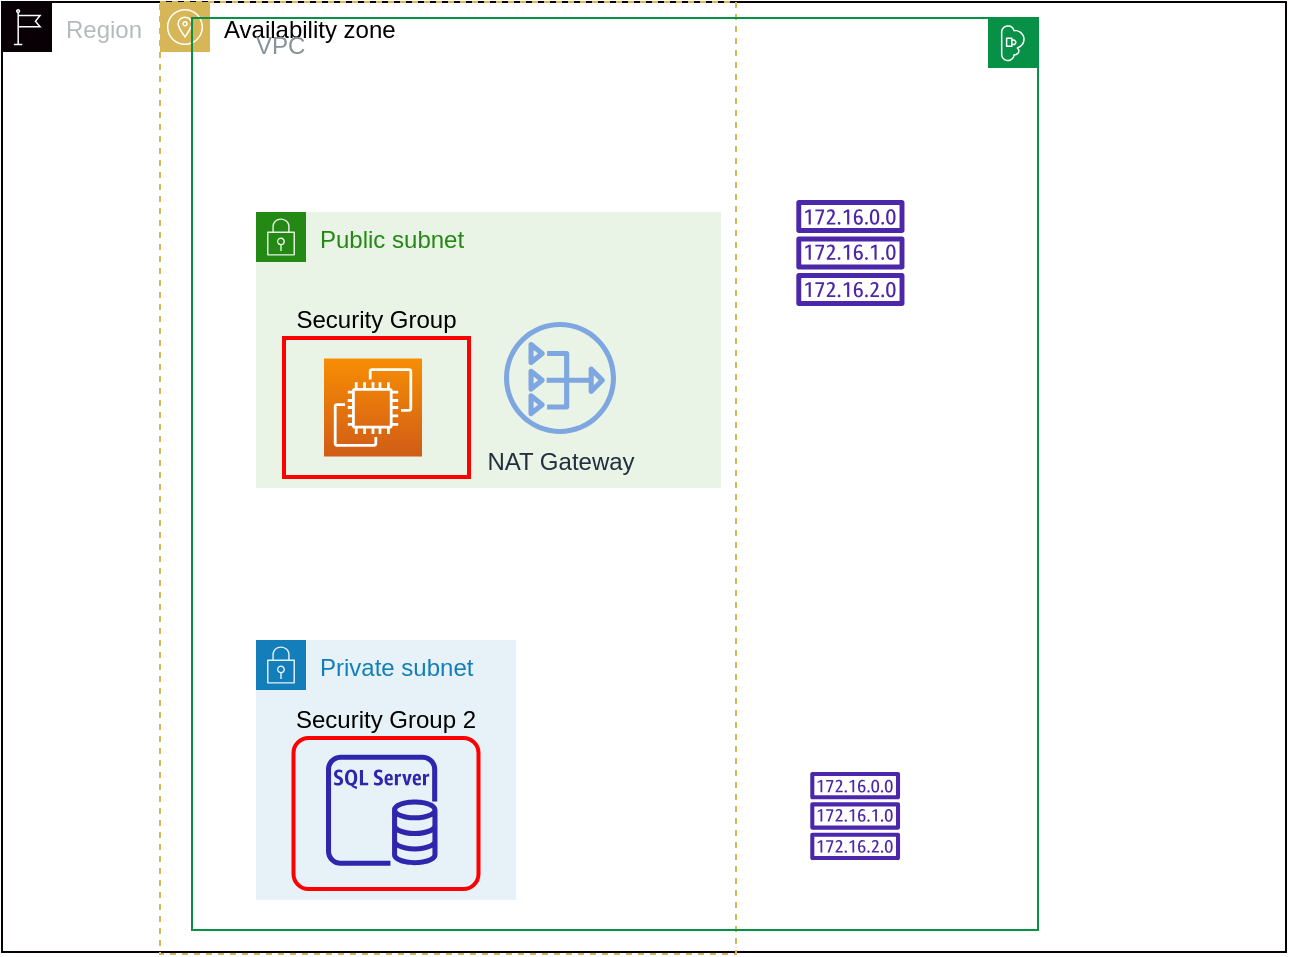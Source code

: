 <mxfile version="21.7.2" type="github">
  <diagram name="Page-1" id="23wKV3Itt1B5vnBq9J-e">
    <mxGraphModel dx="1050" dy="613" grid="0" gridSize="10" guides="1" tooltips="1" connect="1" arrows="1" fold="1" page="1" pageScale="1" pageWidth="827" pageHeight="1169" math="0" shadow="0">
      <root>
        <mxCell id="0" />
        <mxCell id="1" parent="0" />
        <mxCell id="odFcbNiQSNSd-G-V2YWc-1" value="Region" style="sketch=0;outlineConnect=0;gradientColor=none;html=1;whiteSpace=wrap;fontSize=12;fontStyle=0;shape=mxgraph.aws4.group;grIcon=mxgraph.aws4.group_region;strokeColor=#080004;fillColor=none;verticalAlign=top;align=left;spacingLeft=30;fontColor=#B6BABF;" parent="1" vertex="1">
          <mxGeometry x="92" y="71" width="642" height="475" as="geometry" />
        </mxCell>
        <mxCell id="odFcbNiQSNSd-G-V2YWc-2" value="Availability zone" style="sketch=0;outlineConnect=0;html=1;whiteSpace=wrap;fontSize=12;fontStyle=0;shape=mxgraph.aws4.group;grIcon=mxgraph.aws4.group_availability_zone;strokeColor=#d6b656;fillColor=none;verticalAlign=top;align=left;spacingLeft=30;dashed=1;" parent="1" vertex="1">
          <mxGeometry x="171" y="71" width="288" height="476" as="geometry" />
        </mxCell>
        <mxCell id="odFcbNiQSNSd-G-V2YWc-3" value="VPC" style="sketch=0;outlineConnect=0;gradientColor=none;html=1;whiteSpace=wrap;fontSize=12;fontStyle=0;shape=mxgraph.aws4.group;grIcon=mxgraph.aws4.group_vpc;strokeColor=#069147;fillColor=none;verticalAlign=top;align=left;spacingLeft=30;fontColor=#879196;direction=south;" parent="1" vertex="1">
          <mxGeometry x="187" y="79" width="423" height="456" as="geometry" />
        </mxCell>
        <mxCell id="odFcbNiQSNSd-G-V2YWc-4" value="Private subnet" style="points=[[0,0],[0.25,0],[0.5,0],[0.75,0],[1,0],[1,0.25],[1,0.5],[1,0.75],[1,1],[0.75,1],[0.5,1],[0.25,1],[0,1],[0,0.75],[0,0.5],[0,0.25]];outlineConnect=0;gradientColor=none;html=1;whiteSpace=wrap;fontSize=12;fontStyle=0;container=1;pointerEvents=0;collapsible=0;recursiveResize=0;shape=mxgraph.aws4.group;grIcon=mxgraph.aws4.group_security_group;grStroke=0;strokeColor=#147EBA;fillColor=#E6F2F8;verticalAlign=top;align=left;spacingLeft=30;fontColor=#147EBA;dashed=0;" parent="1" vertex="1">
          <mxGeometry x="219" y="390" width="130" height="130" as="geometry" />
        </mxCell>
        <mxCell id="odFcbNiQSNSd-G-V2YWc-7" value="Security Group 2" style="rounded=1;arcSize=10;strokeColor=#ff0000;fillColor=none;gradientColor=none;strokeWidth=2;labelPosition=center;verticalLabelPosition=top;align=center;verticalAlign=bottom;" parent="odFcbNiQSNSd-G-V2YWc-4" vertex="1">
          <mxGeometry x="18.75" y="49" width="92.5" height="75.5" as="geometry" />
        </mxCell>
        <mxCell id="odFcbNiQSNSd-G-V2YWc-10" value="" style="sketch=0;outlineConnect=0;fontColor=#232F3E;gradientColor=none;fillColor=#2E27AD;strokeColor=none;dashed=0;verticalLabelPosition=bottom;verticalAlign=top;align=center;html=1;fontSize=12;fontStyle=0;aspect=fixed;pointerEvents=1;shape=mxgraph.aws4.rds_sql_server_instance;" parent="odFcbNiQSNSd-G-V2YWc-4" vertex="1">
          <mxGeometry x="35" y="57.25" width="55.75" height="55.75" as="geometry" />
        </mxCell>
        <mxCell id="odFcbNiQSNSd-G-V2YWc-5" value="Public subnet" style="points=[[0,0],[0.25,0],[0.5,0],[0.75,0],[1,0],[1,0.25],[1,0.5],[1,0.75],[1,1],[0.75,1],[0.5,1],[0.25,1],[0,1],[0,0.75],[0,0.5],[0,0.25]];outlineConnect=0;gradientColor=none;html=1;whiteSpace=wrap;fontSize=12;fontStyle=0;container=1;pointerEvents=0;collapsible=0;recursiveResize=0;shape=mxgraph.aws4.group;grIcon=mxgraph.aws4.group_security_group;grStroke=0;strokeColor=#248814;fillColor=#E9F3E6;verticalAlign=top;align=left;spacingLeft=30;fontColor=#248814;dashed=0;" parent="1" vertex="1">
          <mxGeometry x="219" y="176" width="232.5" height="138" as="geometry" />
        </mxCell>
        <mxCell id="odFcbNiQSNSd-G-V2YWc-12" value="NAT Gateway" style="sketch=0;outlineConnect=0;fontColor=#232F3E;gradientColor=none;fillColor=#7EA6E0;strokeColor=none;dashed=0;verticalLabelPosition=bottom;verticalAlign=top;align=center;html=1;fontSize=12;fontStyle=0;aspect=fixed;pointerEvents=1;shape=mxgraph.aws4.nat_gateway;" parent="odFcbNiQSNSd-G-V2YWc-5" vertex="1">
          <mxGeometry x="124" y="55" width="56" height="56" as="geometry" />
        </mxCell>
        <mxCell id="odFcbNiQSNSd-G-V2YWc-6" value="Security Group" style="rounded=1;arcSize=0;strokeColor=#ff0000;fillColor=none;gradientColor=none;strokeWidth=2;labelPosition=center;verticalLabelPosition=top;align=center;verticalAlign=bottom;" parent="odFcbNiQSNSd-G-V2YWc-5" vertex="1">
          <mxGeometry x="14" y="63" width="92.5" height="69.5" as="geometry" />
        </mxCell>
        <mxCell id="odFcbNiQSNSd-G-V2YWc-8" value="" style="sketch=0;points=[[0,0,0],[0.25,0,0],[0.5,0,0],[0.75,0,0],[1,0,0],[0,1,0],[0.25,1,0],[0.5,1,0],[0.75,1,0],[1,1,0],[0,0.25,0],[0,0.5,0],[0,0.75,0],[1,0.25,0],[1,0.5,0],[1,0.75,0]];outlineConnect=0;fontColor=#232F3E;gradientColor=#F78E04;gradientDirection=north;fillColor=#D05C17;strokeColor=#ffffff;dashed=0;verticalLabelPosition=bottom;verticalAlign=top;align=center;html=1;fontSize=12;fontStyle=0;aspect=fixed;shape=mxgraph.aws4.resourceIcon;resIcon=mxgraph.aws4.ec2;" parent="odFcbNiQSNSd-G-V2YWc-5" vertex="1">
          <mxGeometry x="34" y="73.25" width="49" height="49" as="geometry" />
        </mxCell>
        <mxCell id="odFcbNiQSNSd-G-V2YWc-14" value="" style="sketch=0;outlineConnect=0;fontColor=#232F3E;gradientColor=none;fillColor=#4D27AA;strokeColor=none;dashed=0;verticalLabelPosition=bottom;verticalAlign=top;align=center;html=1;fontSize=12;fontStyle=0;aspect=fixed;pointerEvents=1;shape=mxgraph.aws4.route_table;" parent="1" vertex="1">
          <mxGeometry x="489" y="170" width="54.39" height="53" as="geometry" />
        </mxCell>
        <mxCell id="odFcbNiQSNSd-G-V2YWc-15" value="" style="sketch=0;outlineConnect=0;fontColor=#232F3E;gradientColor=none;fillColor=#4D27AA;strokeColor=none;dashed=0;verticalLabelPosition=bottom;verticalAlign=top;align=center;html=1;fontSize=12;fontStyle=0;aspect=fixed;pointerEvents=1;shape=mxgraph.aws4.route_table;" parent="1" vertex="1">
          <mxGeometry x="496" y="456" width="45.16" height="44" as="geometry" />
        </mxCell>
      </root>
    </mxGraphModel>
  </diagram>
</mxfile>
